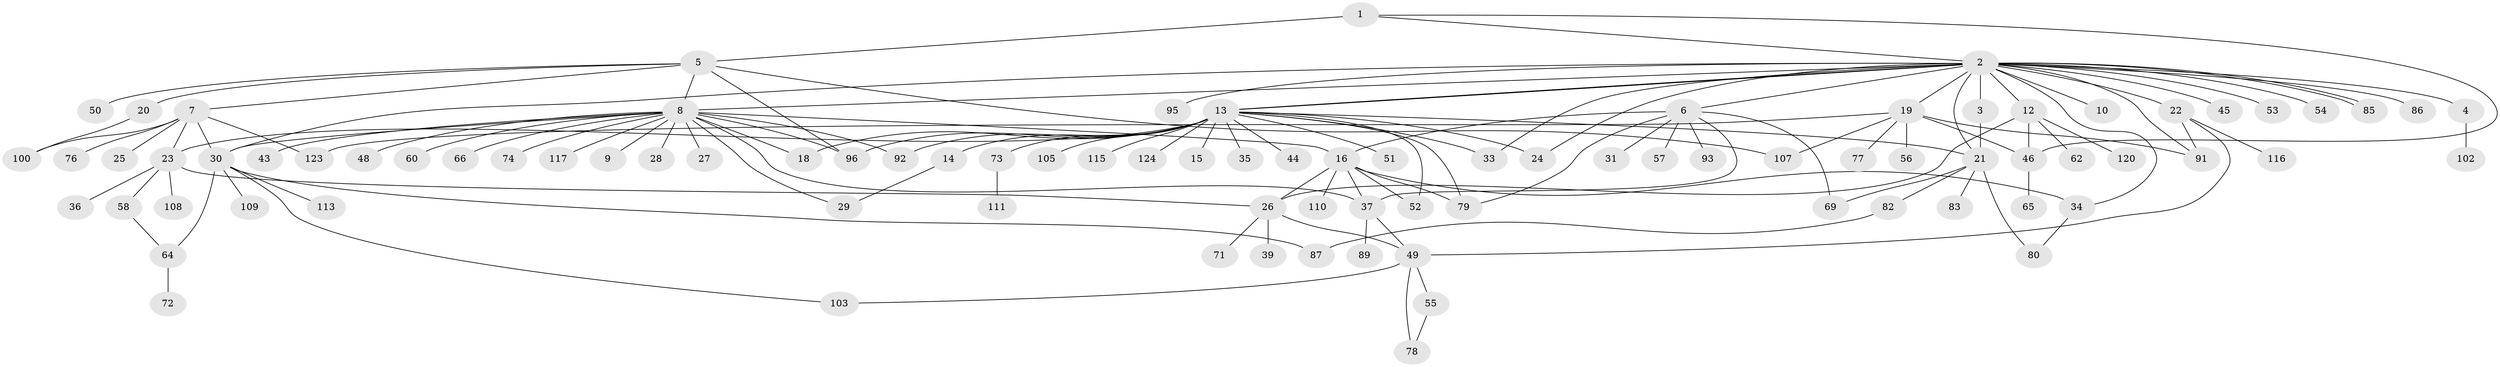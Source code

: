 // Generated by graph-tools (version 1.1) at 2025/23/03/03/25 07:23:49]
// undirected, 92 vertices, 130 edges
graph export_dot {
graph [start="1"]
  node [color=gray90,style=filled];
  1;
  2 [super="+61"];
  3 [super="+114"];
  4;
  5 [super="+118"];
  6 [super="+32"];
  7 [super="+122"];
  8 [super="+11"];
  9;
  10;
  12 [super="+59"];
  13 [super="+121"];
  14;
  15;
  16 [super="+17"];
  18 [super="+38"];
  19 [super="+70"];
  20 [super="+90"];
  21 [super="+40"];
  22 [super="+47"];
  23 [super="+99"];
  24 [super="+67"];
  25;
  26 [super="+41"];
  27;
  28 [super="+97"];
  29 [super="+98"];
  30 [super="+81"];
  31;
  33;
  34 [super="+42"];
  35;
  36;
  37 [super="+63"];
  39;
  43;
  44;
  45;
  46 [super="+104"];
  48 [super="+88"];
  49 [super="+75"];
  50;
  51;
  52 [super="+94"];
  53;
  54;
  55 [super="+68"];
  56;
  57;
  58 [super="+101"];
  60;
  62;
  64 [super="+112"];
  65 [super="+84"];
  66;
  69;
  71;
  72 [super="+119"];
  73;
  74;
  76;
  77;
  78;
  79;
  80;
  82;
  83;
  85;
  86;
  87;
  89;
  91;
  92;
  93;
  95;
  96;
  100;
  102;
  103 [super="+106"];
  105;
  107;
  108;
  109;
  110;
  111;
  113;
  115;
  116;
  117;
  120;
  123;
  124;
  1 -- 2;
  1 -- 5 [weight=2];
  1 -- 46;
  2 -- 3;
  2 -- 4;
  2 -- 6;
  2 -- 8;
  2 -- 10;
  2 -- 12;
  2 -- 13;
  2 -- 13;
  2 -- 19 [weight=2];
  2 -- 21;
  2 -- 22;
  2 -- 24;
  2 -- 33;
  2 -- 34;
  2 -- 45;
  2 -- 53;
  2 -- 54;
  2 -- 85;
  2 -- 85;
  2 -- 86;
  2 -- 91;
  2 -- 95;
  2 -- 30;
  3 -- 21;
  4 -- 102;
  5 -- 7;
  5 -- 8;
  5 -- 20;
  5 -- 50;
  5 -- 96;
  5 -- 107;
  6 -- 16;
  6 -- 31;
  6 -- 37;
  6 -- 57;
  6 -- 69;
  6 -- 79;
  6 -- 93;
  7 -- 23;
  7 -- 25;
  7 -- 30;
  7 -- 76;
  7 -- 100;
  7 -- 123;
  8 -- 9;
  8 -- 18;
  8 -- 27;
  8 -- 28;
  8 -- 37;
  8 -- 48;
  8 -- 60;
  8 -- 66;
  8 -- 74;
  8 -- 92;
  8 -- 96;
  8 -- 117;
  8 -- 16;
  8 -- 30;
  8 -- 43;
  8 -- 29;
  12 -- 26;
  12 -- 46;
  12 -- 62;
  12 -- 120;
  13 -- 14;
  13 -- 15;
  13 -- 18;
  13 -- 23;
  13 -- 24;
  13 -- 33;
  13 -- 35;
  13 -- 44;
  13 -- 51;
  13 -- 52;
  13 -- 73;
  13 -- 79;
  13 -- 92;
  13 -- 96 [weight=2];
  13 -- 105;
  13 -- 115;
  13 -- 124;
  13 -- 21;
  14 -- 29;
  16 -- 26;
  16 -- 37;
  16 -- 34;
  16 -- 110;
  16 -- 79;
  16 -- 52;
  19 -- 46;
  19 -- 56;
  19 -- 77;
  19 -- 91;
  19 -- 123;
  19 -- 107;
  20 -- 100;
  21 -- 80;
  21 -- 82;
  21 -- 83;
  21 -- 69;
  22 -- 49;
  22 -- 91;
  22 -- 116;
  23 -- 36;
  23 -- 58;
  23 -- 26;
  23 -- 108;
  26 -- 39;
  26 -- 49;
  26 -- 71;
  30 -- 109;
  30 -- 113;
  30 -- 64;
  30 -- 87;
  30 -- 103;
  34 -- 80;
  37 -- 89;
  37 -- 49;
  46 -- 65;
  49 -- 55;
  49 -- 78;
  49 -- 103;
  55 -- 78;
  58 -- 64;
  64 -- 72;
  73 -- 111;
  82 -- 87;
}
